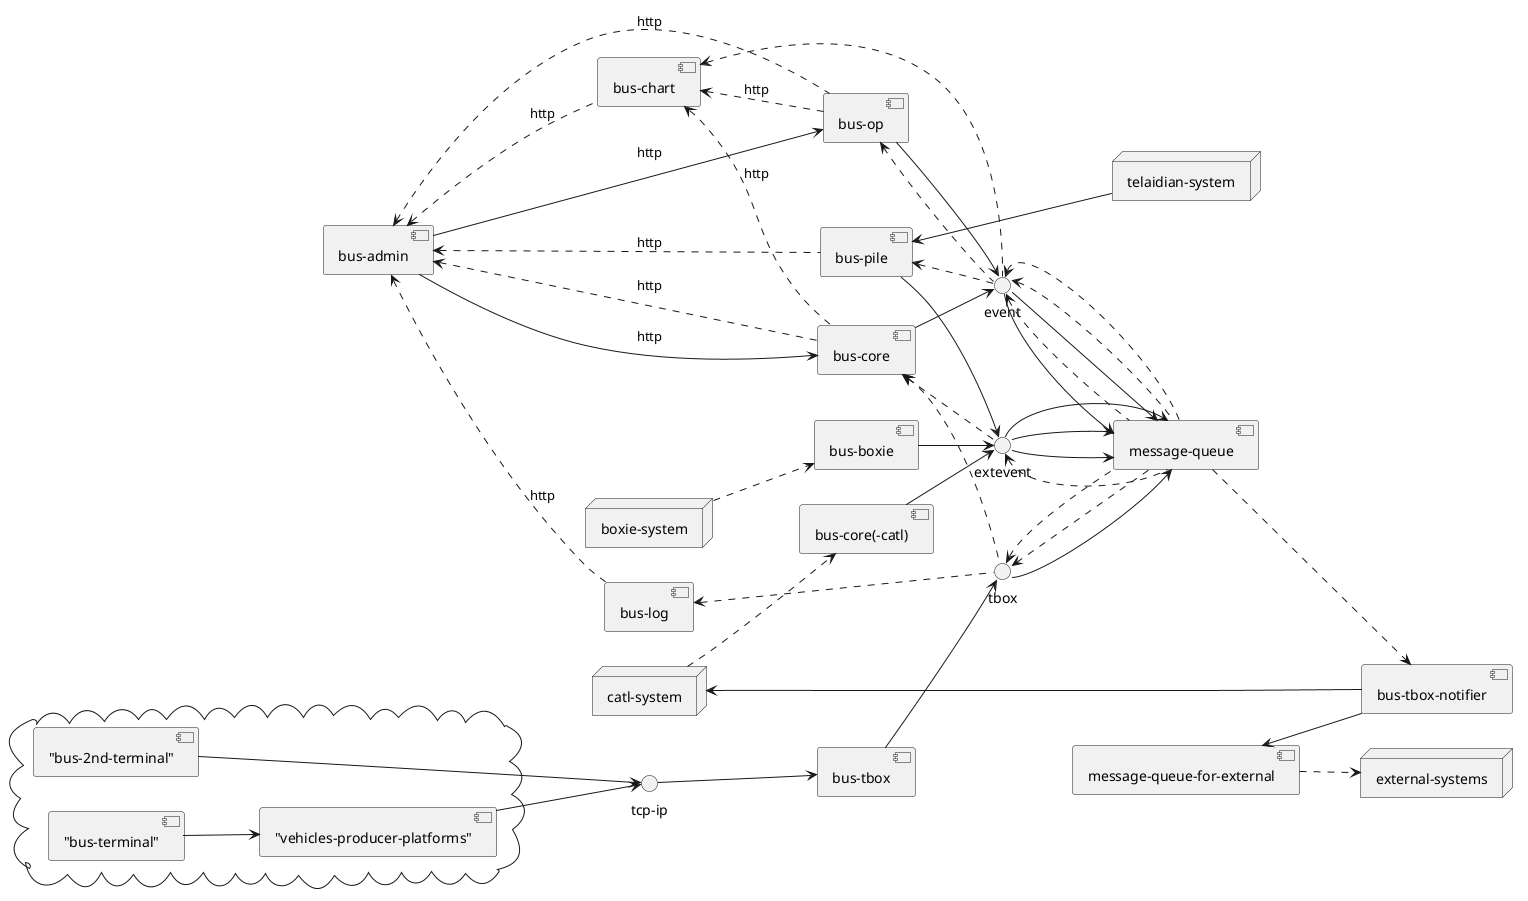 @startuml

left to right direction

component "message-queue" as mq

component "bus-tbox" as bustbox

interface "tcp-ip" as tcpip
tcpip --> bustbox

cloud {
    ["bus-2nd-terminal"] --> tcpip
    ["vehicles-producer-platforms"] --> tcpip
    ["bus-terminal"] --> ["vehicles-producer-platforms"]
}

interface "tbox" as tbox

bustbox --> tbox
tbox --> mq

component "bus-core" as buscore
buscore <.. tbox
tbox <.. mq

interface "extevent" as extevent
buscore <.. extevent
extevent <.. mq

interface "event" as event
buscore --> event
event --> mq

component "bus-op" as busop
busop <.. event
event <.. mq
busop --> event
event --> mq

component "bus-log" as buslog
buslog <.. tbox
tbox <.. mq

component "bus-chart" as buschart
buschart <.. event
event <.. mq

buschart <..buscore : http
buschart <..busop : http

component "bus-pile" as buspile
buspile <.. event
event <.. mq
buspile --> extevent
extevent --> mq

component "bus-boxie" as busboxie
busboxie --> extevent
extevent --> mq

component "bus-core(-catl)" as buscatl
buscatl --> extevent
extevent --> mq

node "catl-system" as catlsys
catlsys ..> buscatl

node "boxie-system" as boxiesys
boxiesys ..> busboxie

component "bus-admin" as busadmin
busadmin <.. buscore : http
busadmin --> buscore : http
busadmin <.. busop : http
busadmin --> busop : http
busadmin <.. buslog : http
busadmin <.. buschart : http
busadmin <.. buspile : http

component "bus-tbox-notifier" as bustboxnotifier

component "message-queue-for-external" as extmq
mq ..> bustboxnotifier
extmq <-- bustboxnotifier
catlsys <-- bustboxnotifier

node "external-systems" as extsys
extmq ..> extsys

node "telaidian-system" as telaidiansys

buspile <--- telaidiansys

@enduml

